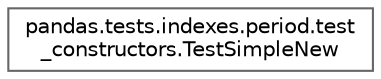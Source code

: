 digraph "Graphical Class Hierarchy"
{
 // LATEX_PDF_SIZE
  bgcolor="transparent";
  edge [fontname=Helvetica,fontsize=10,labelfontname=Helvetica,labelfontsize=10];
  node [fontname=Helvetica,fontsize=10,shape=box,height=0.2,width=0.4];
  rankdir="LR";
  Node0 [id="Node000000",label="pandas.tests.indexes.period.test\l_constructors.TestSimpleNew",height=0.2,width=0.4,color="grey40", fillcolor="white", style="filled",URL="$d1/d83/classpandas_1_1tests_1_1indexes_1_1period_1_1test__constructors_1_1TestSimpleNew.html",tooltip=" "];
}
